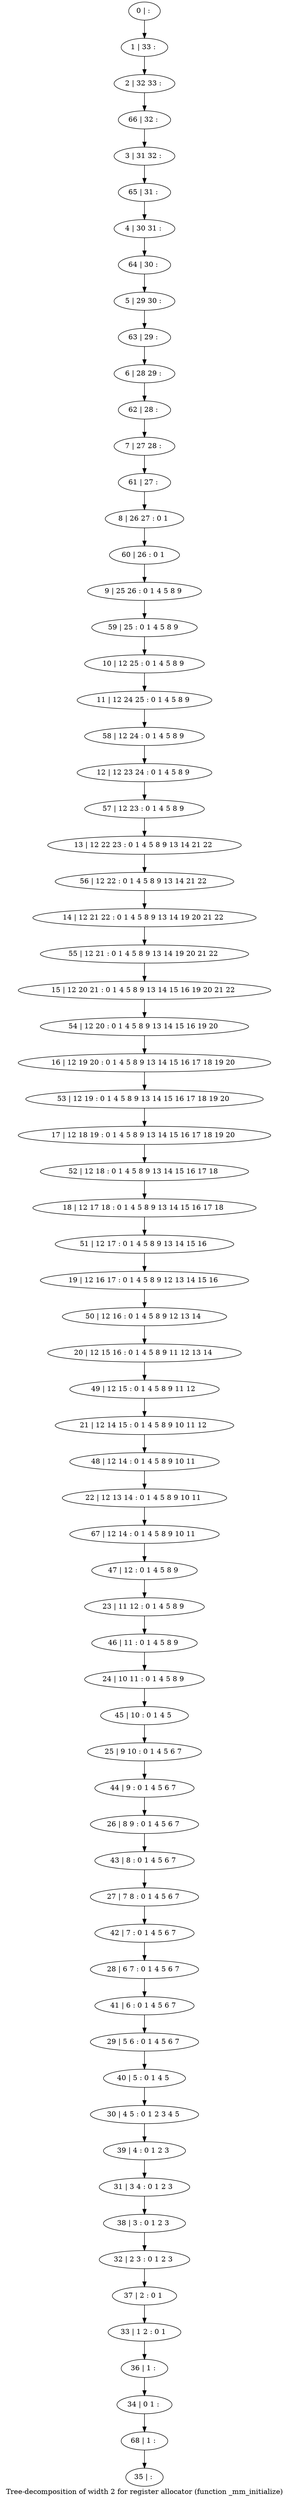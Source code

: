 digraph G {
graph [label="Tree-decomposition of width 2 for register allocator (function _mm_initialize)"]
0[label="0 | : "];
1[label="1 | 33 : "];
2[label="2 | 32 33 : "];
3[label="3 | 31 32 : "];
4[label="4 | 30 31 : "];
5[label="5 | 29 30 : "];
6[label="6 | 28 29 : "];
7[label="7 | 27 28 : "];
8[label="8 | 26 27 : 0 1 "];
9[label="9 | 25 26 : 0 1 4 5 8 9 "];
10[label="10 | 12 25 : 0 1 4 5 8 9 "];
11[label="11 | 12 24 25 : 0 1 4 5 8 9 "];
12[label="12 | 12 23 24 : 0 1 4 5 8 9 "];
13[label="13 | 12 22 23 : 0 1 4 5 8 9 13 14 21 22 "];
14[label="14 | 12 21 22 : 0 1 4 5 8 9 13 14 19 20 21 22 "];
15[label="15 | 12 20 21 : 0 1 4 5 8 9 13 14 15 16 19 20 21 22 "];
16[label="16 | 12 19 20 : 0 1 4 5 8 9 13 14 15 16 17 18 19 20 "];
17[label="17 | 12 18 19 : 0 1 4 5 8 9 13 14 15 16 17 18 19 20 "];
18[label="18 | 12 17 18 : 0 1 4 5 8 9 13 14 15 16 17 18 "];
19[label="19 | 12 16 17 : 0 1 4 5 8 9 12 13 14 15 16 "];
20[label="20 | 12 15 16 : 0 1 4 5 8 9 11 12 13 14 "];
21[label="21 | 12 14 15 : 0 1 4 5 8 9 10 11 12 "];
22[label="22 | 12 13 14 : 0 1 4 5 8 9 10 11 "];
23[label="23 | 11 12 : 0 1 4 5 8 9 "];
24[label="24 | 10 11 : 0 1 4 5 8 9 "];
25[label="25 | 9 10 : 0 1 4 5 6 7 "];
26[label="26 | 8 9 : 0 1 4 5 6 7 "];
27[label="27 | 7 8 : 0 1 4 5 6 7 "];
28[label="28 | 6 7 : 0 1 4 5 6 7 "];
29[label="29 | 5 6 : 0 1 4 5 6 7 "];
30[label="30 | 4 5 : 0 1 2 3 4 5 "];
31[label="31 | 3 4 : 0 1 2 3 "];
32[label="32 | 2 3 : 0 1 2 3 "];
33[label="33 | 1 2 : 0 1 "];
34[label="34 | 0 1 : "];
35[label="35 | : "];
36[label="36 | 1 : "];
37[label="37 | 2 : 0 1 "];
38[label="38 | 3 : 0 1 2 3 "];
39[label="39 | 4 : 0 1 2 3 "];
40[label="40 | 5 : 0 1 4 5 "];
41[label="41 | 6 : 0 1 4 5 6 7 "];
42[label="42 | 7 : 0 1 4 5 6 7 "];
43[label="43 | 8 : 0 1 4 5 6 7 "];
44[label="44 | 9 : 0 1 4 5 6 7 "];
45[label="45 | 10 : 0 1 4 5 "];
46[label="46 | 11 : 0 1 4 5 8 9 "];
47[label="47 | 12 : 0 1 4 5 8 9 "];
48[label="48 | 12 14 : 0 1 4 5 8 9 10 11 "];
49[label="49 | 12 15 : 0 1 4 5 8 9 11 12 "];
50[label="50 | 12 16 : 0 1 4 5 8 9 12 13 14 "];
51[label="51 | 12 17 : 0 1 4 5 8 9 13 14 15 16 "];
52[label="52 | 12 18 : 0 1 4 5 8 9 13 14 15 16 17 18 "];
53[label="53 | 12 19 : 0 1 4 5 8 9 13 14 15 16 17 18 19 20 "];
54[label="54 | 12 20 : 0 1 4 5 8 9 13 14 15 16 19 20 "];
55[label="55 | 12 21 : 0 1 4 5 8 9 13 14 19 20 21 22 "];
56[label="56 | 12 22 : 0 1 4 5 8 9 13 14 21 22 "];
57[label="57 | 12 23 : 0 1 4 5 8 9 "];
58[label="58 | 12 24 : 0 1 4 5 8 9 "];
59[label="59 | 25 : 0 1 4 5 8 9 "];
60[label="60 | 26 : 0 1 "];
61[label="61 | 27 : "];
62[label="62 | 28 : "];
63[label="63 | 29 : "];
64[label="64 | 30 : "];
65[label="65 | 31 : "];
66[label="66 | 32 : "];
67[label="67 | 12 14 : 0 1 4 5 8 9 10 11 "];
68[label="68 | 1 : "];
0->1 ;
1->2 ;
10->11 ;
36->34 ;
33->36 ;
37->33 ;
32->37 ;
38->32 ;
31->38 ;
39->31 ;
30->39 ;
40->30 ;
29->40 ;
41->29 ;
28->41 ;
42->28 ;
27->42 ;
43->27 ;
26->43 ;
44->26 ;
25->44 ;
45->25 ;
24->45 ;
46->24 ;
23->46 ;
47->23 ;
48->22 ;
21->48 ;
49->21 ;
20->49 ;
50->20 ;
19->50 ;
51->19 ;
18->51 ;
52->18 ;
17->52 ;
53->17 ;
16->53 ;
54->16 ;
15->54 ;
55->15 ;
14->55 ;
56->14 ;
13->56 ;
57->13 ;
12->57 ;
58->12 ;
11->58 ;
59->10 ;
9->59 ;
60->9 ;
8->60 ;
61->8 ;
7->61 ;
62->7 ;
6->62 ;
63->6 ;
5->63 ;
64->5 ;
4->64 ;
65->4 ;
3->65 ;
66->3 ;
2->66 ;
67->47 ;
22->67 ;
68->35 ;
34->68 ;
}
